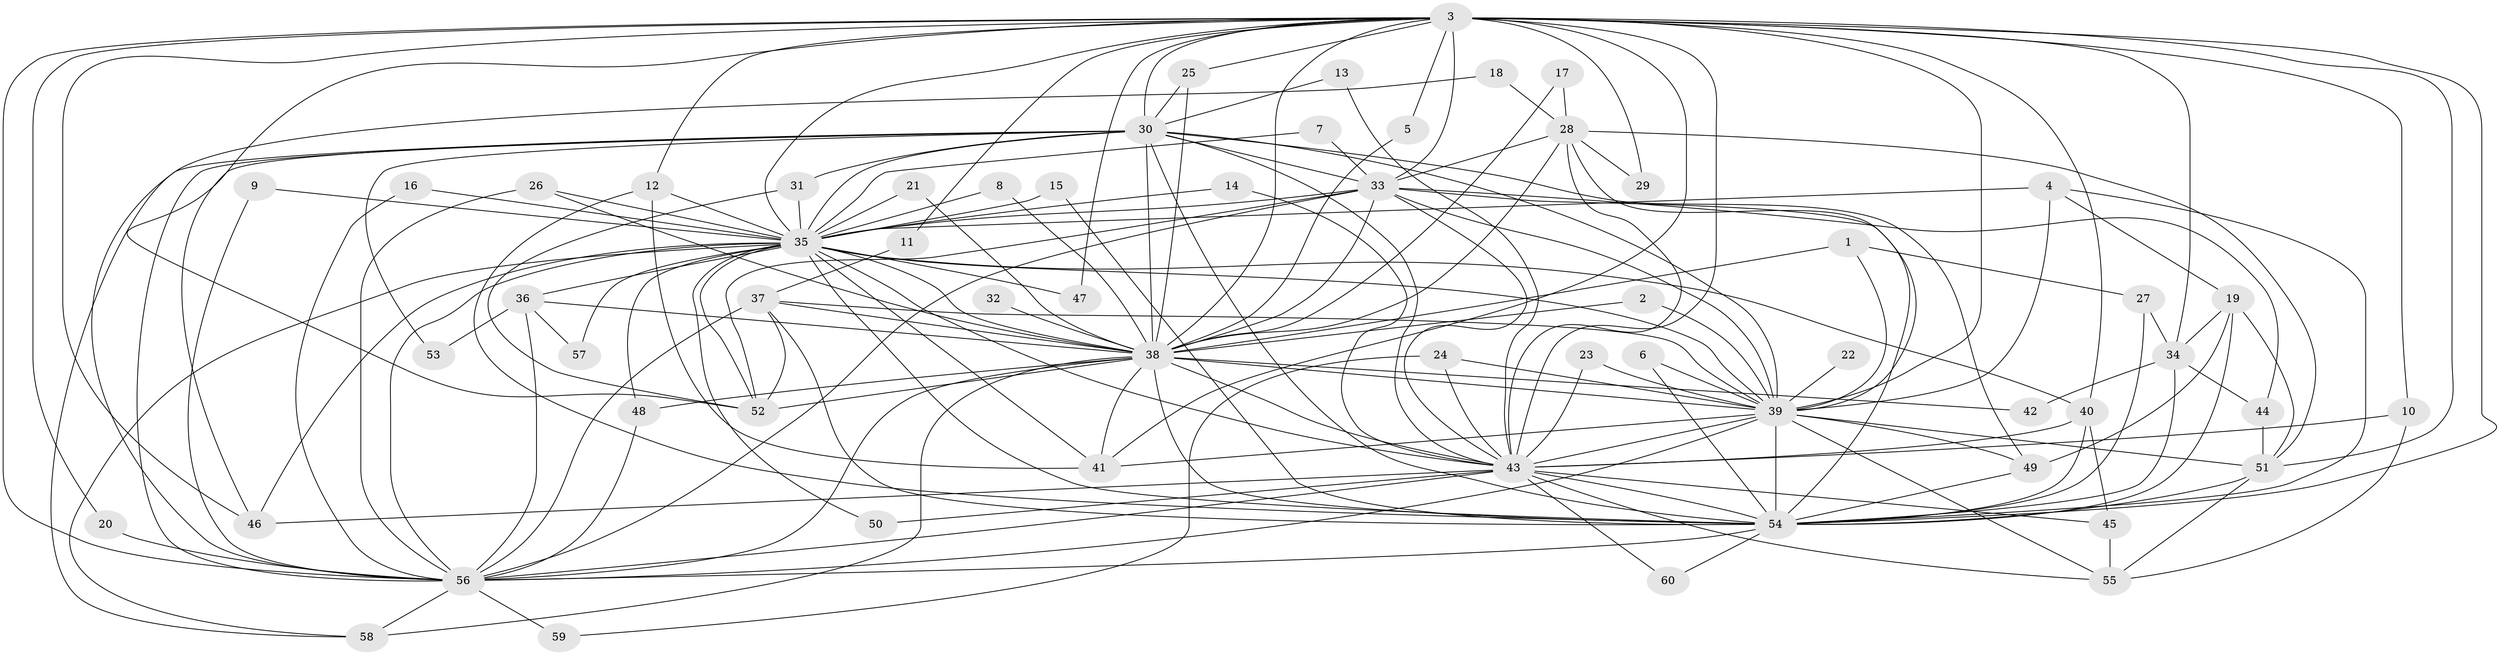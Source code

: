 // original degree distribution, {18: 0.008403361344537815, 17: 0.008403361344537815, 16: 0.01680672268907563, 21: 0.008403361344537815, 32: 0.008403361344537815, 23: 0.01680672268907563, 30: 0.008403361344537815, 28: 0.008403361344537815, 3: 0.20168067226890757, 4: 0.1092436974789916, 6: 0.01680672268907563, 5: 0.04201680672268908, 8: 0.008403361344537815, 2: 0.5294117647058824, 7: 0.008403361344537815}
// Generated by graph-tools (version 1.1) at 2025/25/03/09/25 03:25:40]
// undirected, 60 vertices, 170 edges
graph export_dot {
graph [start="1"]
  node [color=gray90,style=filled];
  1;
  2;
  3;
  4;
  5;
  6;
  7;
  8;
  9;
  10;
  11;
  12;
  13;
  14;
  15;
  16;
  17;
  18;
  19;
  20;
  21;
  22;
  23;
  24;
  25;
  26;
  27;
  28;
  29;
  30;
  31;
  32;
  33;
  34;
  35;
  36;
  37;
  38;
  39;
  40;
  41;
  42;
  43;
  44;
  45;
  46;
  47;
  48;
  49;
  50;
  51;
  52;
  53;
  54;
  55;
  56;
  57;
  58;
  59;
  60;
  1 -- 27 [weight=1.0];
  1 -- 38 [weight=1.0];
  1 -- 39 [weight=1.0];
  2 -- 38 [weight=1.0];
  2 -- 39 [weight=1.0];
  3 -- 5 [weight=1.0];
  3 -- 10 [weight=1.0];
  3 -- 11 [weight=1.0];
  3 -- 12 [weight=1.0];
  3 -- 20 [weight=1.0];
  3 -- 25 [weight=1.0];
  3 -- 29 [weight=1.0];
  3 -- 30 [weight=2.0];
  3 -- 33 [weight=2.0];
  3 -- 34 [weight=3.0];
  3 -- 35 [weight=3.0];
  3 -- 38 [weight=2.0];
  3 -- 39 [weight=2.0];
  3 -- 40 [weight=1.0];
  3 -- 41 [weight=1.0];
  3 -- 43 [weight=4.0];
  3 -- 46 [weight=1.0];
  3 -- 47 [weight=1.0];
  3 -- 51 [weight=1.0];
  3 -- 52 [weight=1.0];
  3 -- 54 [weight=3.0];
  3 -- 56 [weight=2.0];
  4 -- 19 [weight=1.0];
  4 -- 35 [weight=1.0];
  4 -- 39 [weight=1.0];
  4 -- 54 [weight=1.0];
  5 -- 38 [weight=1.0];
  6 -- 39 [weight=1.0];
  6 -- 54 [weight=1.0];
  7 -- 33 [weight=1.0];
  7 -- 35 [weight=1.0];
  8 -- 35 [weight=1.0];
  8 -- 38 [weight=1.0];
  9 -- 35 [weight=1.0];
  9 -- 56 [weight=1.0];
  10 -- 43 [weight=1.0];
  10 -- 55 [weight=1.0];
  11 -- 37 [weight=1.0];
  12 -- 35 [weight=1.0];
  12 -- 41 [weight=1.0];
  12 -- 54 [weight=1.0];
  13 -- 30 [weight=1.0];
  13 -- 43 [weight=1.0];
  14 -- 35 [weight=1.0];
  14 -- 43 [weight=1.0];
  15 -- 35 [weight=1.0];
  15 -- 54 [weight=1.0];
  16 -- 35 [weight=1.0];
  16 -- 56 [weight=1.0];
  17 -- 28 [weight=1.0];
  17 -- 38 [weight=1.0];
  18 -- 28 [weight=1.0];
  18 -- 56 [weight=1.0];
  19 -- 34 [weight=1.0];
  19 -- 49 [weight=1.0];
  19 -- 51 [weight=1.0];
  19 -- 54 [weight=1.0];
  20 -- 56 [weight=2.0];
  21 -- 35 [weight=1.0];
  21 -- 38 [weight=1.0];
  22 -- 39 [weight=1.0];
  23 -- 39 [weight=1.0];
  23 -- 43 [weight=1.0];
  24 -- 39 [weight=2.0];
  24 -- 43 [weight=1.0];
  24 -- 59 [weight=1.0];
  25 -- 30 [weight=1.0];
  25 -- 38 [weight=1.0];
  26 -- 35 [weight=1.0];
  26 -- 38 [weight=1.0];
  26 -- 56 [weight=1.0];
  27 -- 34 [weight=1.0];
  27 -- 54 [weight=1.0];
  28 -- 29 [weight=1.0];
  28 -- 33 [weight=1.0];
  28 -- 38 [weight=1.0];
  28 -- 39 [weight=1.0];
  28 -- 43 [weight=1.0];
  28 -- 51 [weight=1.0];
  30 -- 31 [weight=2.0];
  30 -- 33 [weight=1.0];
  30 -- 35 [weight=1.0];
  30 -- 38 [weight=1.0];
  30 -- 39 [weight=1.0];
  30 -- 43 [weight=1.0];
  30 -- 46 [weight=1.0];
  30 -- 49 [weight=1.0];
  30 -- 53 [weight=1.0];
  30 -- 54 [weight=1.0];
  30 -- 56 [weight=1.0];
  30 -- 58 [weight=1.0];
  31 -- 35 [weight=1.0];
  31 -- 52 [weight=1.0];
  32 -- 38 [weight=1.0];
  33 -- 35 [weight=2.0];
  33 -- 38 [weight=2.0];
  33 -- 39 [weight=3.0];
  33 -- 43 [weight=1.0];
  33 -- 44 [weight=1.0];
  33 -- 52 [weight=1.0];
  33 -- 54 [weight=1.0];
  33 -- 56 [weight=2.0];
  34 -- 42 [weight=1.0];
  34 -- 44 [weight=1.0];
  34 -- 54 [weight=1.0];
  35 -- 36 [weight=1.0];
  35 -- 38 [weight=2.0];
  35 -- 39 [weight=1.0];
  35 -- 40 [weight=1.0];
  35 -- 41 [weight=1.0];
  35 -- 43 [weight=1.0];
  35 -- 46 [weight=1.0];
  35 -- 47 [weight=1.0];
  35 -- 48 [weight=1.0];
  35 -- 50 [weight=1.0];
  35 -- 52 [weight=1.0];
  35 -- 54 [weight=1.0];
  35 -- 56 [weight=1.0];
  35 -- 57 [weight=1.0];
  35 -- 58 [weight=1.0];
  36 -- 38 [weight=2.0];
  36 -- 53 [weight=1.0];
  36 -- 56 [weight=1.0];
  36 -- 57 [weight=1.0];
  37 -- 38 [weight=1.0];
  37 -- 39 [weight=1.0];
  37 -- 52 [weight=1.0];
  37 -- 54 [weight=1.0];
  37 -- 56 [weight=1.0];
  38 -- 39 [weight=1.0];
  38 -- 41 [weight=1.0];
  38 -- 42 [weight=1.0];
  38 -- 43 [weight=2.0];
  38 -- 48 [weight=1.0];
  38 -- 52 [weight=2.0];
  38 -- 54 [weight=1.0];
  38 -- 56 [weight=1.0];
  38 -- 58 [weight=1.0];
  39 -- 41 [weight=1.0];
  39 -- 43 [weight=1.0];
  39 -- 49 [weight=1.0];
  39 -- 51 [weight=1.0];
  39 -- 54 [weight=3.0];
  39 -- 55 [weight=1.0];
  39 -- 56 [weight=1.0];
  40 -- 43 [weight=1.0];
  40 -- 45 [weight=1.0];
  40 -- 54 [weight=1.0];
  43 -- 45 [weight=1.0];
  43 -- 46 [weight=1.0];
  43 -- 50 [weight=1.0];
  43 -- 54 [weight=1.0];
  43 -- 55 [weight=1.0];
  43 -- 56 [weight=2.0];
  43 -- 60 [weight=1.0];
  44 -- 51 [weight=1.0];
  45 -- 55 [weight=1.0];
  48 -- 56 [weight=1.0];
  49 -- 54 [weight=1.0];
  51 -- 54 [weight=1.0];
  51 -- 55 [weight=1.0];
  54 -- 56 [weight=1.0];
  54 -- 60 [weight=1.0];
  56 -- 58 [weight=1.0];
  56 -- 59 [weight=1.0];
}
